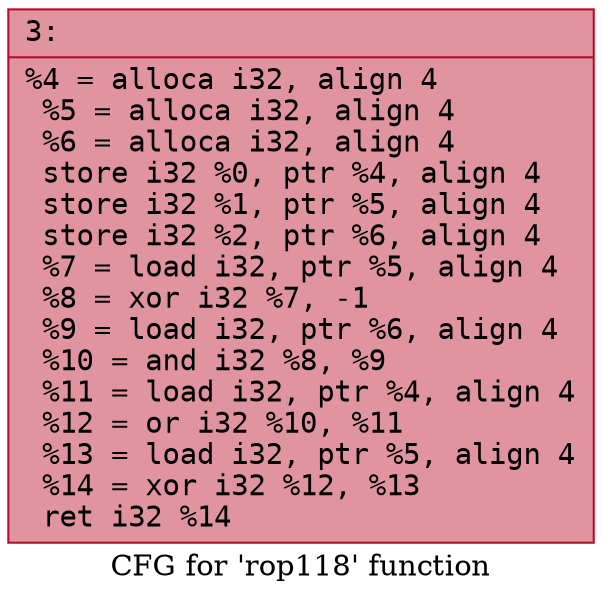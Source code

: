 digraph "CFG for 'rop118' function" {
	label="CFG for 'rop118' function";

	Node0x6000015c03c0 [shape=record,color="#b70d28ff", style=filled, fillcolor="#b70d2870" fontname="Courier",label="{3:\l|  %4 = alloca i32, align 4\l  %5 = alloca i32, align 4\l  %6 = alloca i32, align 4\l  store i32 %0, ptr %4, align 4\l  store i32 %1, ptr %5, align 4\l  store i32 %2, ptr %6, align 4\l  %7 = load i32, ptr %5, align 4\l  %8 = xor i32 %7, -1\l  %9 = load i32, ptr %6, align 4\l  %10 = and i32 %8, %9\l  %11 = load i32, ptr %4, align 4\l  %12 = or i32 %10, %11\l  %13 = load i32, ptr %5, align 4\l  %14 = xor i32 %12, %13\l  ret i32 %14\l}"];
}
